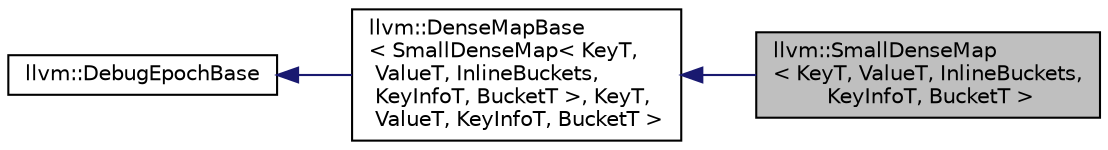 digraph "llvm::SmallDenseMap&lt; KeyT, ValueT, InlineBuckets, KeyInfoT, BucketT &gt;"
{
  edge [fontname="Helvetica",fontsize="10",labelfontname="Helvetica",labelfontsize="10"];
  node [fontname="Helvetica",fontsize="10",shape=record];
  rankdir="LR";
  Node1 [label="llvm::SmallDenseMap\l\< KeyT, ValueT, InlineBuckets,\l KeyInfoT, BucketT \>",height=0.2,width=0.4,color="black", fillcolor="grey75", style="filled", fontcolor="black"];
  Node2 -> Node1 [dir="back",color="midnightblue",fontsize="10",style="solid",fontname="Helvetica"];
  Node2 [label="llvm::DenseMapBase\l\< SmallDenseMap\< KeyT,\l ValueT, InlineBuckets,\l KeyInfoT, BucketT \>, KeyT,\l ValueT, KeyInfoT, BucketT \>",height=0.2,width=0.4,color="black", fillcolor="white", style="filled",URL="$classllvm_1_1DenseMapBase.html"];
  Node3 -> Node2 [dir="back",color="midnightblue",fontsize="10",style="solid",fontname="Helvetica"];
  Node3 [label="llvm::DebugEpochBase",height=0.2,width=0.4,color="black", fillcolor="white", style="filled",URL="$classllvm_1_1DebugEpochBase.html",tooltip="A base class for data structure classes wishing to make iterators (\"handles\") pointing into themselve..."];
}
